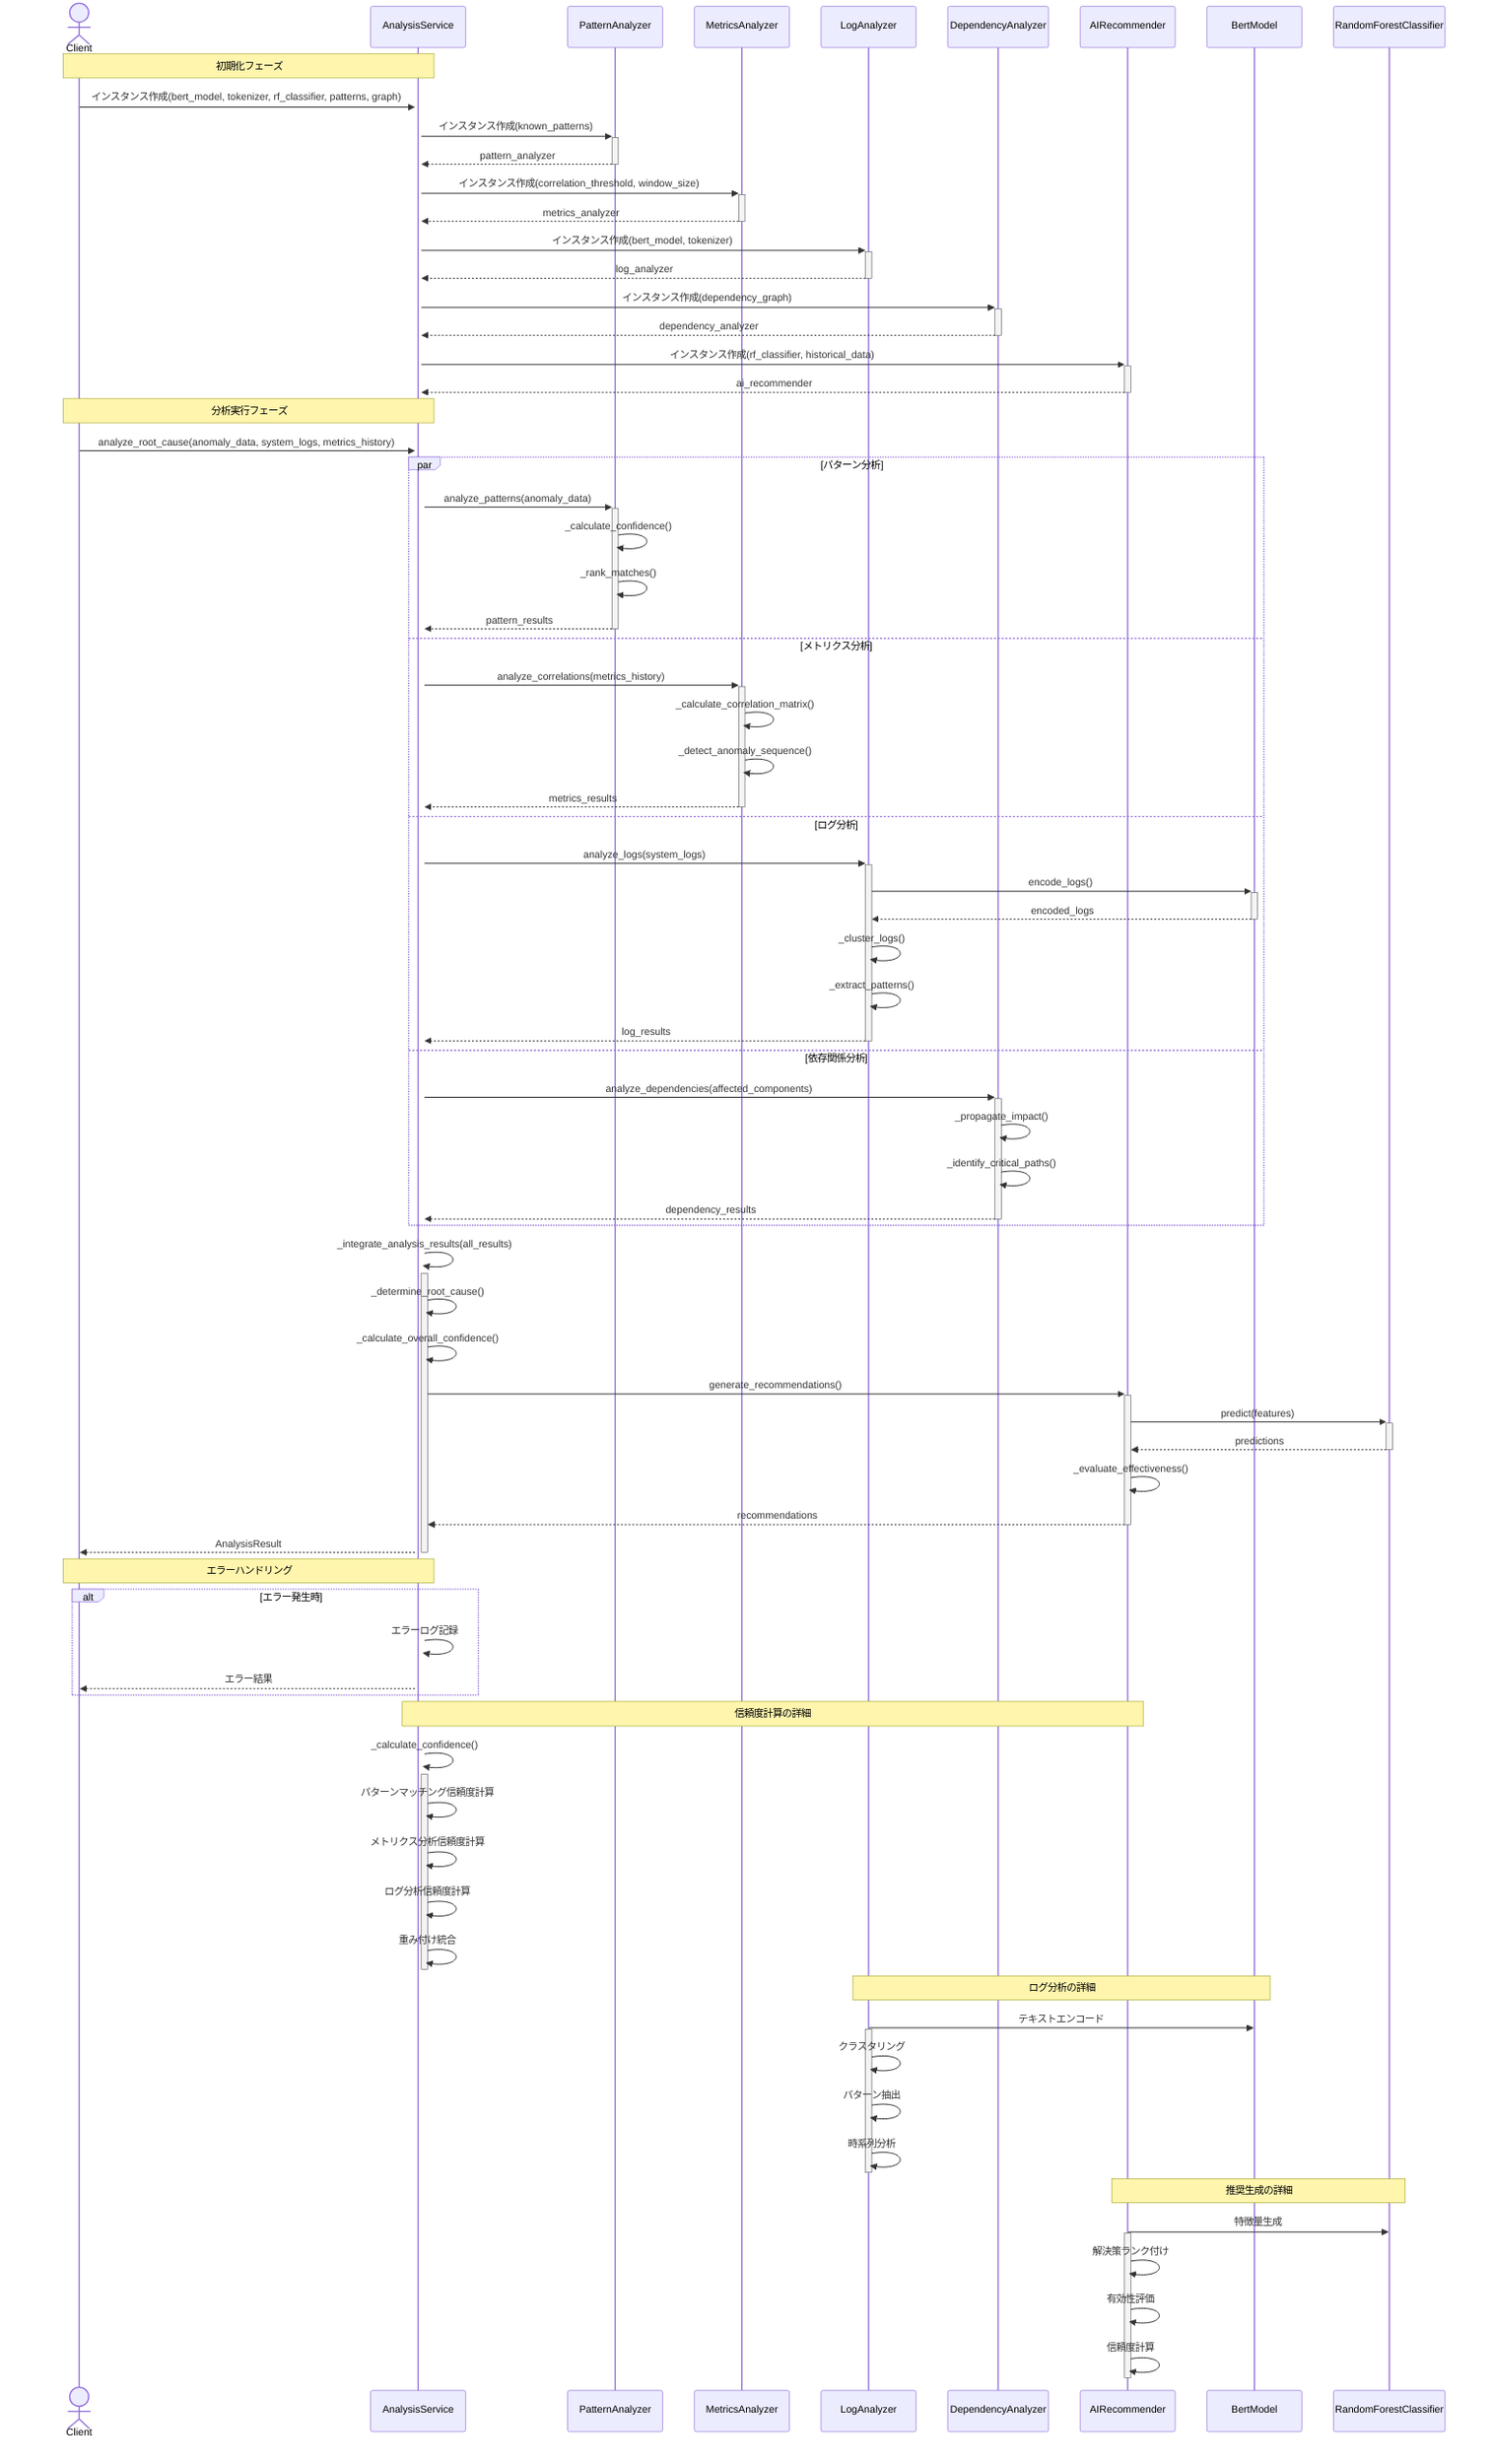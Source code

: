 sequenceDiagram
    actor Client
    participant AS as AnalysisService
    participant PA as PatternAnalyzer
    participant MA as MetricsAnalyzer
    participant LA as LogAnalyzer
    participant DA as DependencyAnalyzer
    participant AR as AIRecommender
    participant BM as BertModel
    participant RF as RandomForestClassifier
    
    Note over Client,AS: 初期化フェーズ
    Client->>+AS: インスタンス作成(bert_model, tokenizer, rf_classifier, patterns, graph)
    AS->>+PA: インスタンス作成(known_patterns)
    PA-->>-AS: pattern_analyzer
    
    AS->>+MA: インスタンス作成(correlation_threshold, window_size)
    MA-->>-AS: metrics_analyzer
    
    AS->>+LA: インスタンス作成(bert_model, tokenizer)
    LA-->>-AS: log_analyzer
    
    AS->>+DA: インスタンス作成(dependency_graph)
    DA-->>-AS: dependency_analyzer
    
    AS->>+AR: インスタンス作成(rf_classifier, historical_data)
    AR-->>-AS: ai_recommender
    
    Note over Client,AS: 分析実行フェーズ
    Client->>+AS: analyze_root_cause(anomaly_data, system_logs, metrics_history)
    
    par パターン分析
        AS->>+PA: analyze_patterns(anomaly_data)
        PA->>PA: _calculate_confidence()
        PA->>PA: _rank_matches()
        PA-->>-AS: pattern_results
    
    and メトリクス分析
        AS->>+MA: analyze_correlations(metrics_history)
        MA->>MA: _calculate_correlation_matrix()
        MA->>MA: _detect_anomaly_sequence()
        MA-->>-AS: metrics_results
    
    and ログ分析
        AS->>+LA: analyze_logs(system_logs)
        LA->>+BM: encode_logs()
        BM-->>-LA: encoded_logs
        LA->>LA: _cluster_logs()
        LA->>LA: _extract_patterns()
        LA-->>-AS: log_results
    
    and 依存関係分析
        AS->>+DA: analyze_dependencies(affected_components)
        DA->>DA: _propagate_impact()
        DA->>DA: _identify_critical_paths()
        DA-->>-AS: dependency_results
    end
    
    AS->>+AS: _integrate_analysis_results(all_results)
    AS->>AS: _determine_root_cause()
    AS->>AS: _calculate_overall_confidence()
    
    AS->>+AR: generate_recommendations()
    AR->>+RF: predict(features)
    RF-->>-AR: predictions
    AR->>AR: _evaluate_effectiveness()
    AR-->>-AS: recommendations
    
    AS-->>-Client: AnalysisResult
    
    Note over Client,AS: エラーハンドリング
    alt エラー発生時
        AS->>AS: エラーログ記録
        AS-->>Client: エラー結果
    end
    
    Note over AS,AR: 信頼度計算の詳細
    AS->>AS: _calculate_confidence()
    activate AS
    AS->>AS: パターンマッチング信頼度計算
    AS->>AS: メトリクス分析信頼度計算
    AS->>AS: ログ分析信頼度計算
    AS->>AS: 重み付け統合
    deactivate AS
    
    Note over LA,BM: ログ分析の詳細
    LA->>BM: テキストエンコード
    activate LA
    LA->>LA: クラスタリング
    LA->>LA: パターン抽出
    LA->>LA: 時系列分析
    deactivate LA
    
    Note over AR,RF: 推奨生成の詳細
    AR->>RF: 特徴量生成
    activate AR
    AR->>AR: 解決策ランク付け
    AR->>AR: 有効性評価
    AR->>AR: 信頼度計算
    deactivate AR